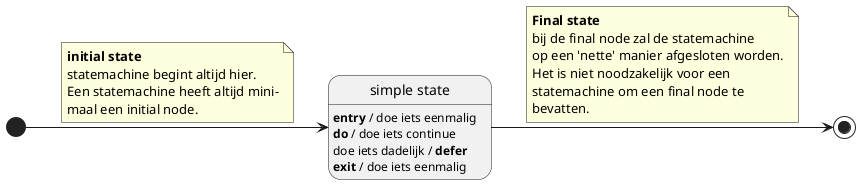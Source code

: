 @startuml
'https://plantuml.com/state-diagram

left to right direction

state s1 as "simple state"{
    s1 : **entry** / doe iets eenmalig
    s1 : **do** / doe iets continue
    s1 : doe iets dadelijk / **defer**
    s1 : **exit** / doe iets eenmalig
}

[*] --> s1
note on link
    **initial state**
    statemachine begint altijd hier.
    Een statemachine heeft altijd mini-
    maal een initial node.
end note
s1 --> [*]
note on link
    **Final state**
    bij de final node zal de statemachine
    op een 'nette' manier afgesloten worden.
    Het is niet noodzakelijk voor een
    statemachine om een final node te
    bevatten.
end note

@enduml